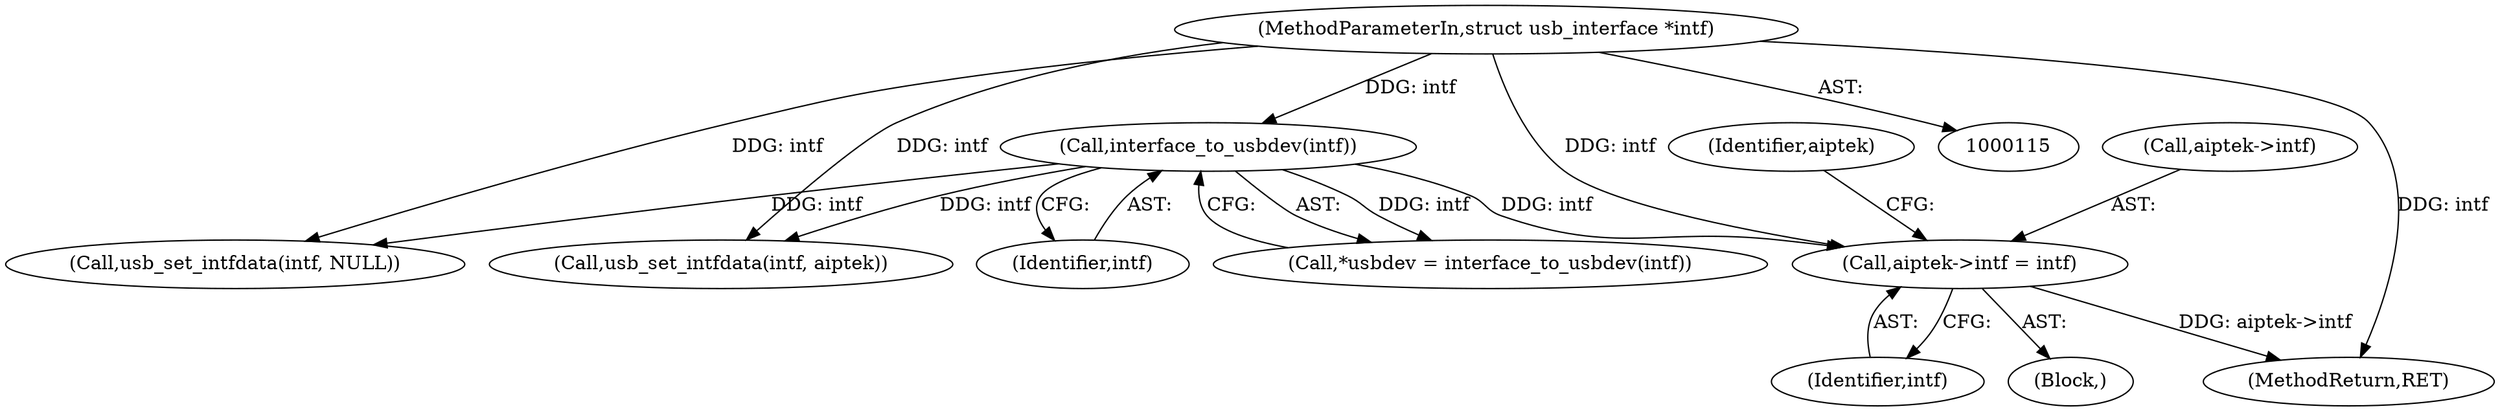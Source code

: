 digraph "0_linux_8e20cf2bce122ce9262d6034ee5d5b76fbb92f96@pointer" {
"1000219" [label="(Call,aiptek->intf = intf)"];
"1000122" [label="(Call,interface_to_usbdev(intf))"];
"1000116" [label="(MethodParameterIn,struct usb_interface *intf)"];
"1000226" [label="(Identifier,aiptek)"];
"1000770" [label="(Call,usb_set_intfdata(intf, NULL))"];
"1000223" [label="(Identifier,intf)"];
"1000220" [label="(Call,aiptek->intf)"];
"1000122" [label="(Call,interface_to_usbdev(intf))"];
"1000779" [label="(MethodReturn,RET)"];
"1000700" [label="(Call,usb_set_intfdata(intf, aiptek))"];
"1000219" [label="(Call,aiptek->intf = intf)"];
"1000123" [label="(Identifier,intf)"];
"1000116" [label="(MethodParameterIn,struct usb_interface *intf)"];
"1000118" [label="(Block,)"];
"1000120" [label="(Call,*usbdev = interface_to_usbdev(intf))"];
"1000219" -> "1000118"  [label="AST: "];
"1000219" -> "1000223"  [label="CFG: "];
"1000220" -> "1000219"  [label="AST: "];
"1000223" -> "1000219"  [label="AST: "];
"1000226" -> "1000219"  [label="CFG: "];
"1000219" -> "1000779"  [label="DDG: aiptek->intf"];
"1000122" -> "1000219"  [label="DDG: intf"];
"1000116" -> "1000219"  [label="DDG: intf"];
"1000122" -> "1000120"  [label="AST: "];
"1000122" -> "1000123"  [label="CFG: "];
"1000123" -> "1000122"  [label="AST: "];
"1000120" -> "1000122"  [label="CFG: "];
"1000122" -> "1000120"  [label="DDG: intf"];
"1000116" -> "1000122"  [label="DDG: intf"];
"1000122" -> "1000700"  [label="DDG: intf"];
"1000122" -> "1000770"  [label="DDG: intf"];
"1000116" -> "1000115"  [label="AST: "];
"1000116" -> "1000779"  [label="DDG: intf"];
"1000116" -> "1000700"  [label="DDG: intf"];
"1000116" -> "1000770"  [label="DDG: intf"];
}
